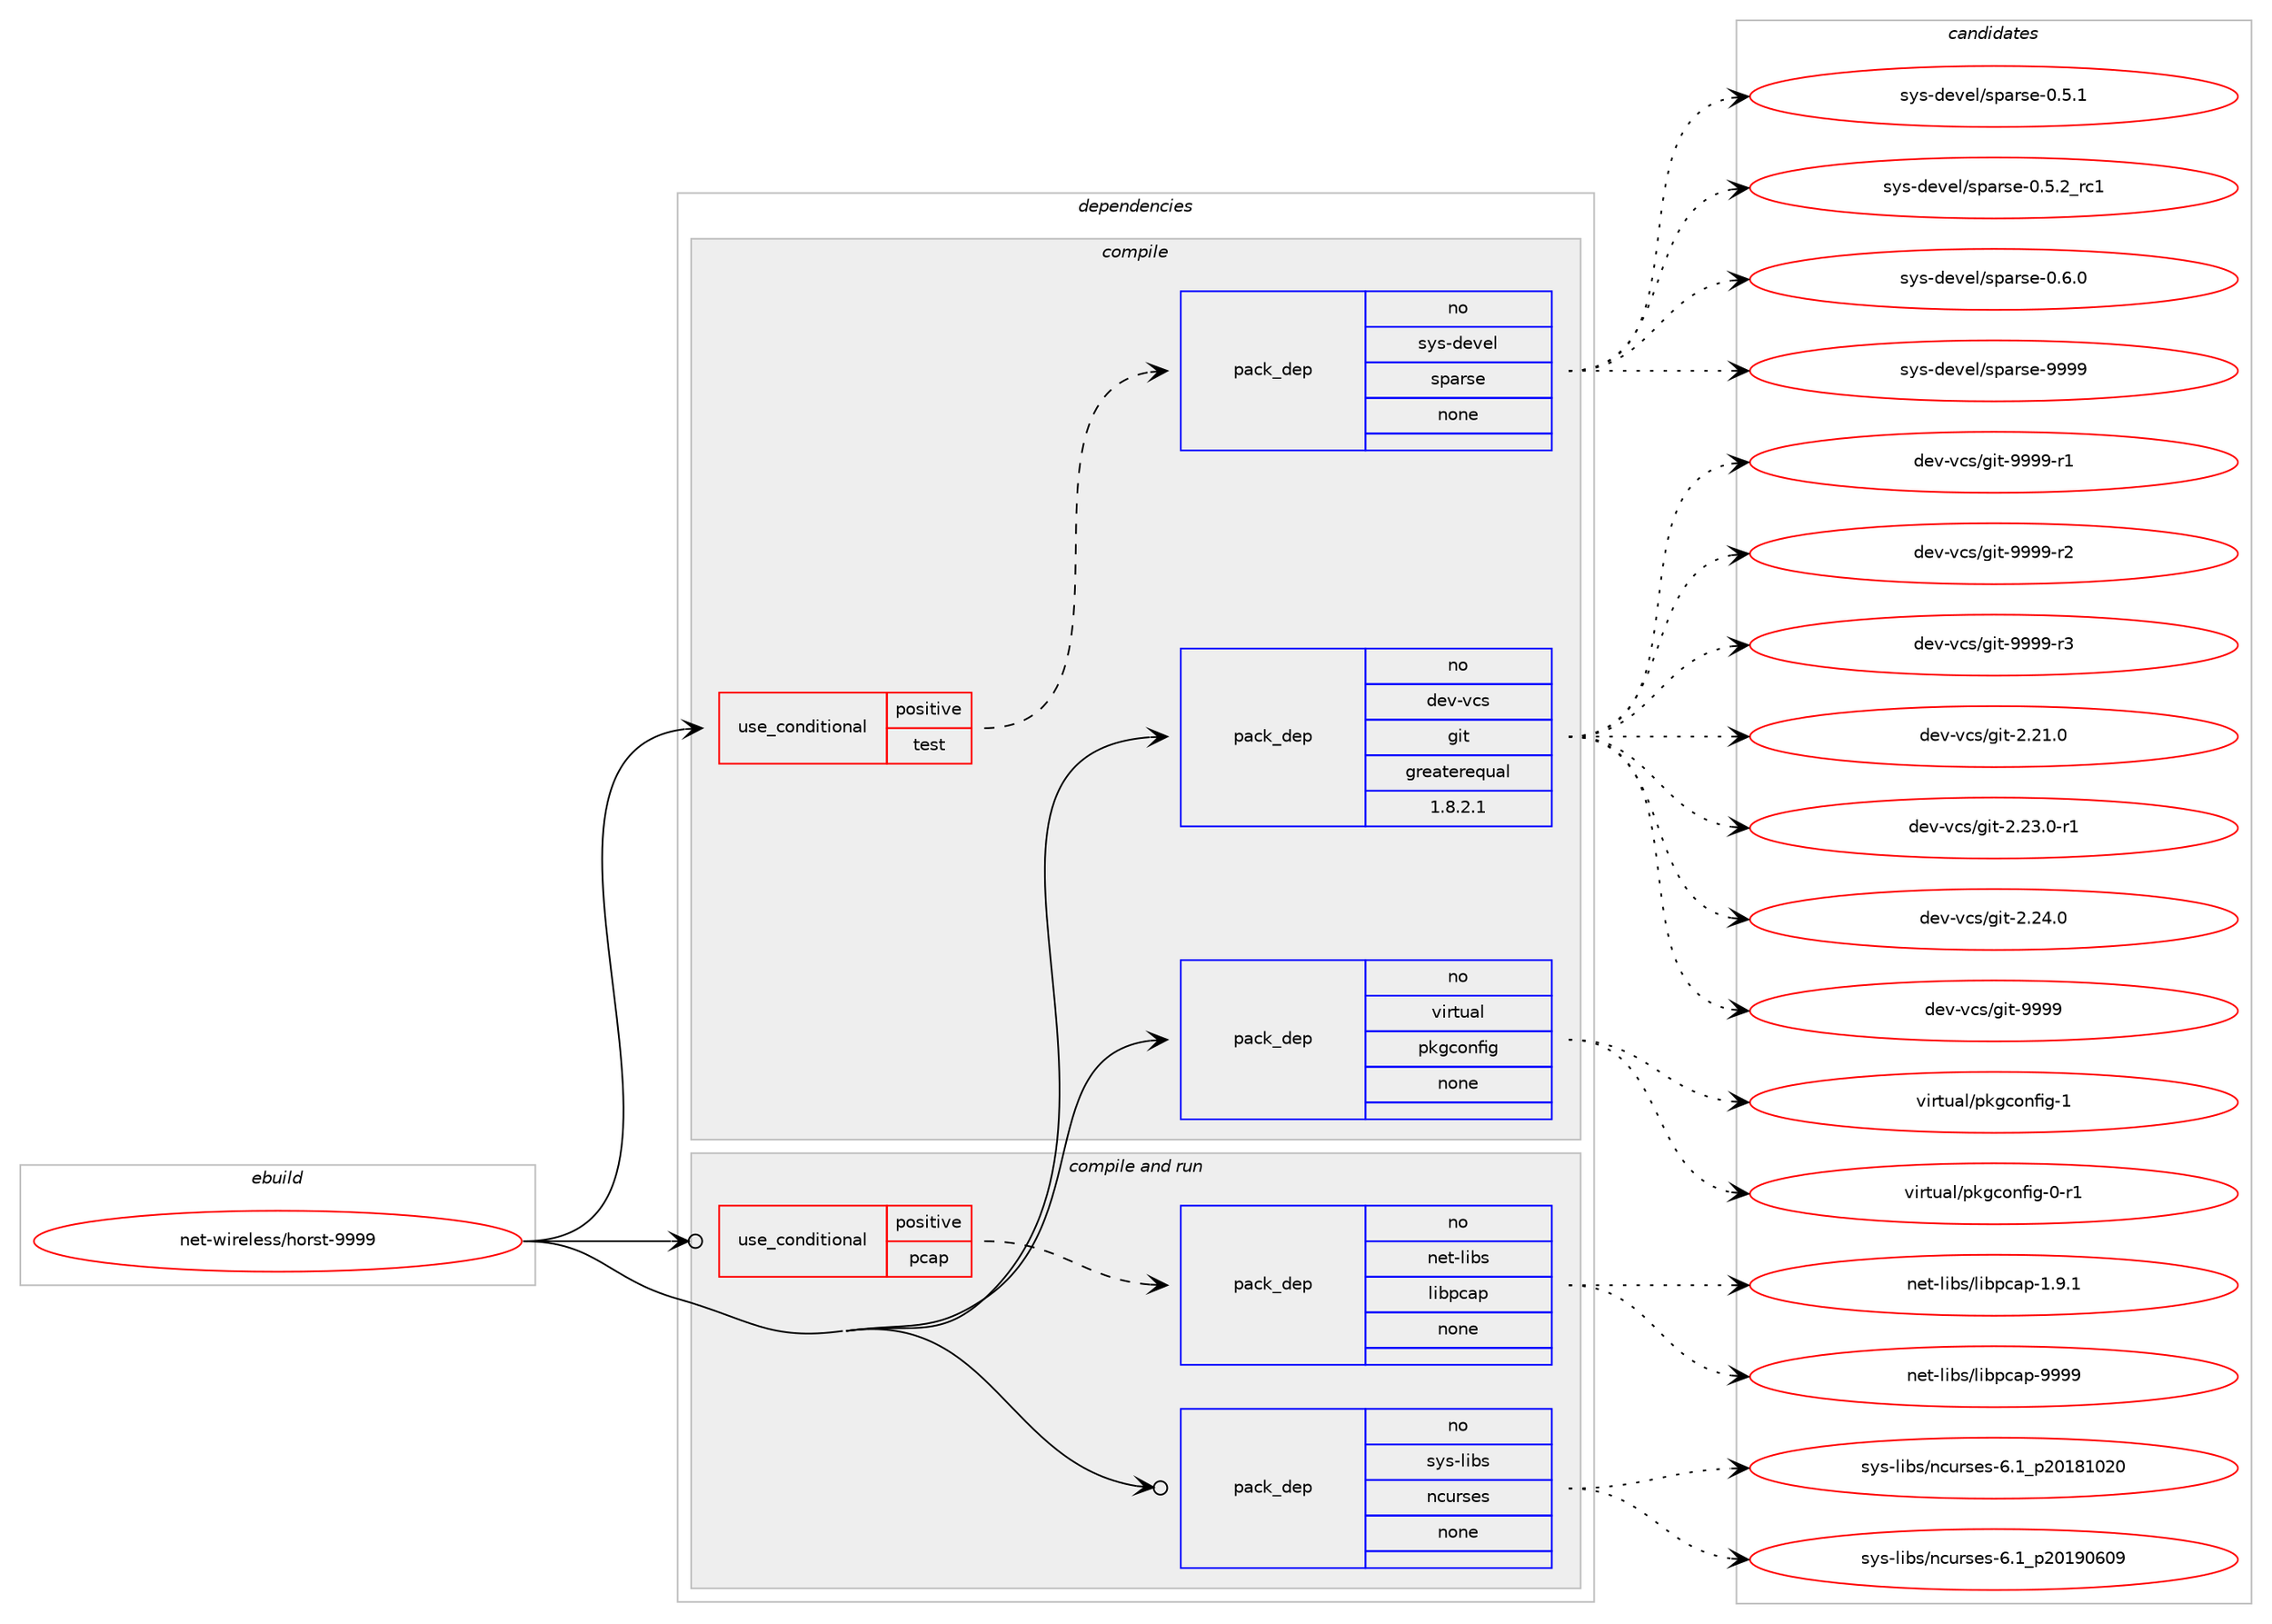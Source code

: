 digraph prolog {

# *************
# Graph options
# *************

newrank=true;
concentrate=true;
compound=true;
graph [rankdir=LR,fontname=Helvetica,fontsize=10,ranksep=1.5];#, ranksep=2.5, nodesep=0.2];
edge  [arrowhead=vee];
node  [fontname=Helvetica,fontsize=10];

# **********
# The ebuild
# **********

subgraph cluster_leftcol {
color=gray;
rank=same;
label=<<i>ebuild</i>>;
id [label="net-wireless/horst-9999", color=red, width=4, href="../net-wireless/horst-9999.svg"];
}

# ****************
# The dependencies
# ****************

subgraph cluster_midcol {
color=gray;
label=<<i>dependencies</i>>;
subgraph cluster_compile {
fillcolor="#eeeeee";
style=filled;
label=<<i>compile</i>>;
subgraph cond206009 {
dependency844557 [label=<<TABLE BORDER="0" CELLBORDER="1" CELLSPACING="0" CELLPADDING="4"><TR><TD ROWSPAN="3" CELLPADDING="10">use_conditional</TD></TR><TR><TD>positive</TD></TR><TR><TD>test</TD></TR></TABLE>>, shape=none, color=red];
subgraph pack623638 {
dependency844558 [label=<<TABLE BORDER="0" CELLBORDER="1" CELLSPACING="0" CELLPADDING="4" WIDTH="220"><TR><TD ROWSPAN="6" CELLPADDING="30">pack_dep</TD></TR><TR><TD WIDTH="110">no</TD></TR><TR><TD>sys-devel</TD></TR><TR><TD>sparse</TD></TR><TR><TD>none</TD></TR><TR><TD></TD></TR></TABLE>>, shape=none, color=blue];
}
dependency844557:e -> dependency844558:w [weight=20,style="dashed",arrowhead="vee"];
}
id:e -> dependency844557:w [weight=20,style="solid",arrowhead="vee"];
subgraph pack623639 {
dependency844559 [label=<<TABLE BORDER="0" CELLBORDER="1" CELLSPACING="0" CELLPADDING="4" WIDTH="220"><TR><TD ROWSPAN="6" CELLPADDING="30">pack_dep</TD></TR><TR><TD WIDTH="110">no</TD></TR><TR><TD>dev-vcs</TD></TR><TR><TD>git</TD></TR><TR><TD>greaterequal</TD></TR><TR><TD>1.8.2.1</TD></TR></TABLE>>, shape=none, color=blue];
}
id:e -> dependency844559:w [weight=20,style="solid",arrowhead="vee"];
subgraph pack623640 {
dependency844560 [label=<<TABLE BORDER="0" CELLBORDER="1" CELLSPACING="0" CELLPADDING="4" WIDTH="220"><TR><TD ROWSPAN="6" CELLPADDING="30">pack_dep</TD></TR><TR><TD WIDTH="110">no</TD></TR><TR><TD>virtual</TD></TR><TR><TD>pkgconfig</TD></TR><TR><TD>none</TD></TR><TR><TD></TD></TR></TABLE>>, shape=none, color=blue];
}
id:e -> dependency844560:w [weight=20,style="solid",arrowhead="vee"];
}
subgraph cluster_compileandrun {
fillcolor="#eeeeee";
style=filled;
label=<<i>compile and run</i>>;
subgraph cond206010 {
dependency844561 [label=<<TABLE BORDER="0" CELLBORDER="1" CELLSPACING="0" CELLPADDING="4"><TR><TD ROWSPAN="3" CELLPADDING="10">use_conditional</TD></TR><TR><TD>positive</TD></TR><TR><TD>pcap</TD></TR></TABLE>>, shape=none, color=red];
subgraph pack623641 {
dependency844562 [label=<<TABLE BORDER="0" CELLBORDER="1" CELLSPACING="0" CELLPADDING="4" WIDTH="220"><TR><TD ROWSPAN="6" CELLPADDING="30">pack_dep</TD></TR><TR><TD WIDTH="110">no</TD></TR><TR><TD>net-libs</TD></TR><TR><TD>libpcap</TD></TR><TR><TD>none</TD></TR><TR><TD></TD></TR></TABLE>>, shape=none, color=blue];
}
dependency844561:e -> dependency844562:w [weight=20,style="dashed",arrowhead="vee"];
}
id:e -> dependency844561:w [weight=20,style="solid",arrowhead="odotvee"];
subgraph pack623642 {
dependency844563 [label=<<TABLE BORDER="0" CELLBORDER="1" CELLSPACING="0" CELLPADDING="4" WIDTH="220"><TR><TD ROWSPAN="6" CELLPADDING="30">pack_dep</TD></TR><TR><TD WIDTH="110">no</TD></TR><TR><TD>sys-libs</TD></TR><TR><TD>ncurses</TD></TR><TR><TD>none</TD></TR><TR><TD></TD></TR></TABLE>>, shape=none, color=blue];
}
id:e -> dependency844563:w [weight=20,style="solid",arrowhead="odotvee"];
}
subgraph cluster_run {
fillcolor="#eeeeee";
style=filled;
label=<<i>run</i>>;
}
}

# **************
# The candidates
# **************

subgraph cluster_choices {
rank=same;
color=gray;
label=<<i>candidates</i>>;

subgraph choice623638 {
color=black;
nodesep=1;
choice115121115451001011181011084711511297114115101454846534649 [label="sys-devel/sparse-0.5.1", color=red, width=4,href="../sys-devel/sparse-0.5.1.svg"];
choice115121115451001011181011084711511297114115101454846534650951149949 [label="sys-devel/sparse-0.5.2_rc1", color=red, width=4,href="../sys-devel/sparse-0.5.2_rc1.svg"];
choice115121115451001011181011084711511297114115101454846544648 [label="sys-devel/sparse-0.6.0", color=red, width=4,href="../sys-devel/sparse-0.6.0.svg"];
choice1151211154510010111810110847115112971141151014557575757 [label="sys-devel/sparse-9999", color=red, width=4,href="../sys-devel/sparse-9999.svg"];
dependency844558:e -> choice115121115451001011181011084711511297114115101454846534649:w [style=dotted,weight="100"];
dependency844558:e -> choice115121115451001011181011084711511297114115101454846534650951149949:w [style=dotted,weight="100"];
dependency844558:e -> choice115121115451001011181011084711511297114115101454846544648:w [style=dotted,weight="100"];
dependency844558:e -> choice1151211154510010111810110847115112971141151014557575757:w [style=dotted,weight="100"];
}
subgraph choice623639 {
color=black;
nodesep=1;
choice10010111845118991154710310511645504650494648 [label="dev-vcs/git-2.21.0", color=red, width=4,href="../dev-vcs/git-2.21.0.svg"];
choice100101118451189911547103105116455046505146484511449 [label="dev-vcs/git-2.23.0-r1", color=red, width=4,href="../dev-vcs/git-2.23.0-r1.svg"];
choice10010111845118991154710310511645504650524648 [label="dev-vcs/git-2.24.0", color=red, width=4,href="../dev-vcs/git-2.24.0.svg"];
choice1001011184511899115471031051164557575757 [label="dev-vcs/git-9999", color=red, width=4,href="../dev-vcs/git-9999.svg"];
choice10010111845118991154710310511645575757574511449 [label="dev-vcs/git-9999-r1", color=red, width=4,href="../dev-vcs/git-9999-r1.svg"];
choice10010111845118991154710310511645575757574511450 [label="dev-vcs/git-9999-r2", color=red, width=4,href="../dev-vcs/git-9999-r2.svg"];
choice10010111845118991154710310511645575757574511451 [label="dev-vcs/git-9999-r3", color=red, width=4,href="../dev-vcs/git-9999-r3.svg"];
dependency844559:e -> choice10010111845118991154710310511645504650494648:w [style=dotted,weight="100"];
dependency844559:e -> choice100101118451189911547103105116455046505146484511449:w [style=dotted,weight="100"];
dependency844559:e -> choice10010111845118991154710310511645504650524648:w [style=dotted,weight="100"];
dependency844559:e -> choice1001011184511899115471031051164557575757:w [style=dotted,weight="100"];
dependency844559:e -> choice10010111845118991154710310511645575757574511449:w [style=dotted,weight="100"];
dependency844559:e -> choice10010111845118991154710310511645575757574511450:w [style=dotted,weight="100"];
dependency844559:e -> choice10010111845118991154710310511645575757574511451:w [style=dotted,weight="100"];
}
subgraph choice623640 {
color=black;
nodesep=1;
choice11810511411611797108471121071039911111010210510345484511449 [label="virtual/pkgconfig-0-r1", color=red, width=4,href="../virtual/pkgconfig-0-r1.svg"];
choice1181051141161179710847112107103991111101021051034549 [label="virtual/pkgconfig-1", color=red, width=4,href="../virtual/pkgconfig-1.svg"];
dependency844560:e -> choice11810511411611797108471121071039911111010210510345484511449:w [style=dotted,weight="100"];
dependency844560:e -> choice1181051141161179710847112107103991111101021051034549:w [style=dotted,weight="100"];
}
subgraph choice623641 {
color=black;
nodesep=1;
choice110101116451081059811547108105981129997112454946574649 [label="net-libs/libpcap-1.9.1", color=red, width=4,href="../net-libs/libpcap-1.9.1.svg"];
choice1101011164510810598115471081059811299971124557575757 [label="net-libs/libpcap-9999", color=red, width=4,href="../net-libs/libpcap-9999.svg"];
dependency844562:e -> choice110101116451081059811547108105981129997112454946574649:w [style=dotted,weight="100"];
dependency844562:e -> choice1101011164510810598115471081059811299971124557575757:w [style=dotted,weight="100"];
}
subgraph choice623642 {
color=black;
nodesep=1;
choice1151211154510810598115471109911711411510111545544649951125048495649485048 [label="sys-libs/ncurses-6.1_p20181020", color=red, width=4,href="../sys-libs/ncurses-6.1_p20181020.svg"];
choice1151211154510810598115471109911711411510111545544649951125048495748544857 [label="sys-libs/ncurses-6.1_p20190609", color=red, width=4,href="../sys-libs/ncurses-6.1_p20190609.svg"];
dependency844563:e -> choice1151211154510810598115471109911711411510111545544649951125048495649485048:w [style=dotted,weight="100"];
dependency844563:e -> choice1151211154510810598115471109911711411510111545544649951125048495748544857:w [style=dotted,weight="100"];
}
}

}
